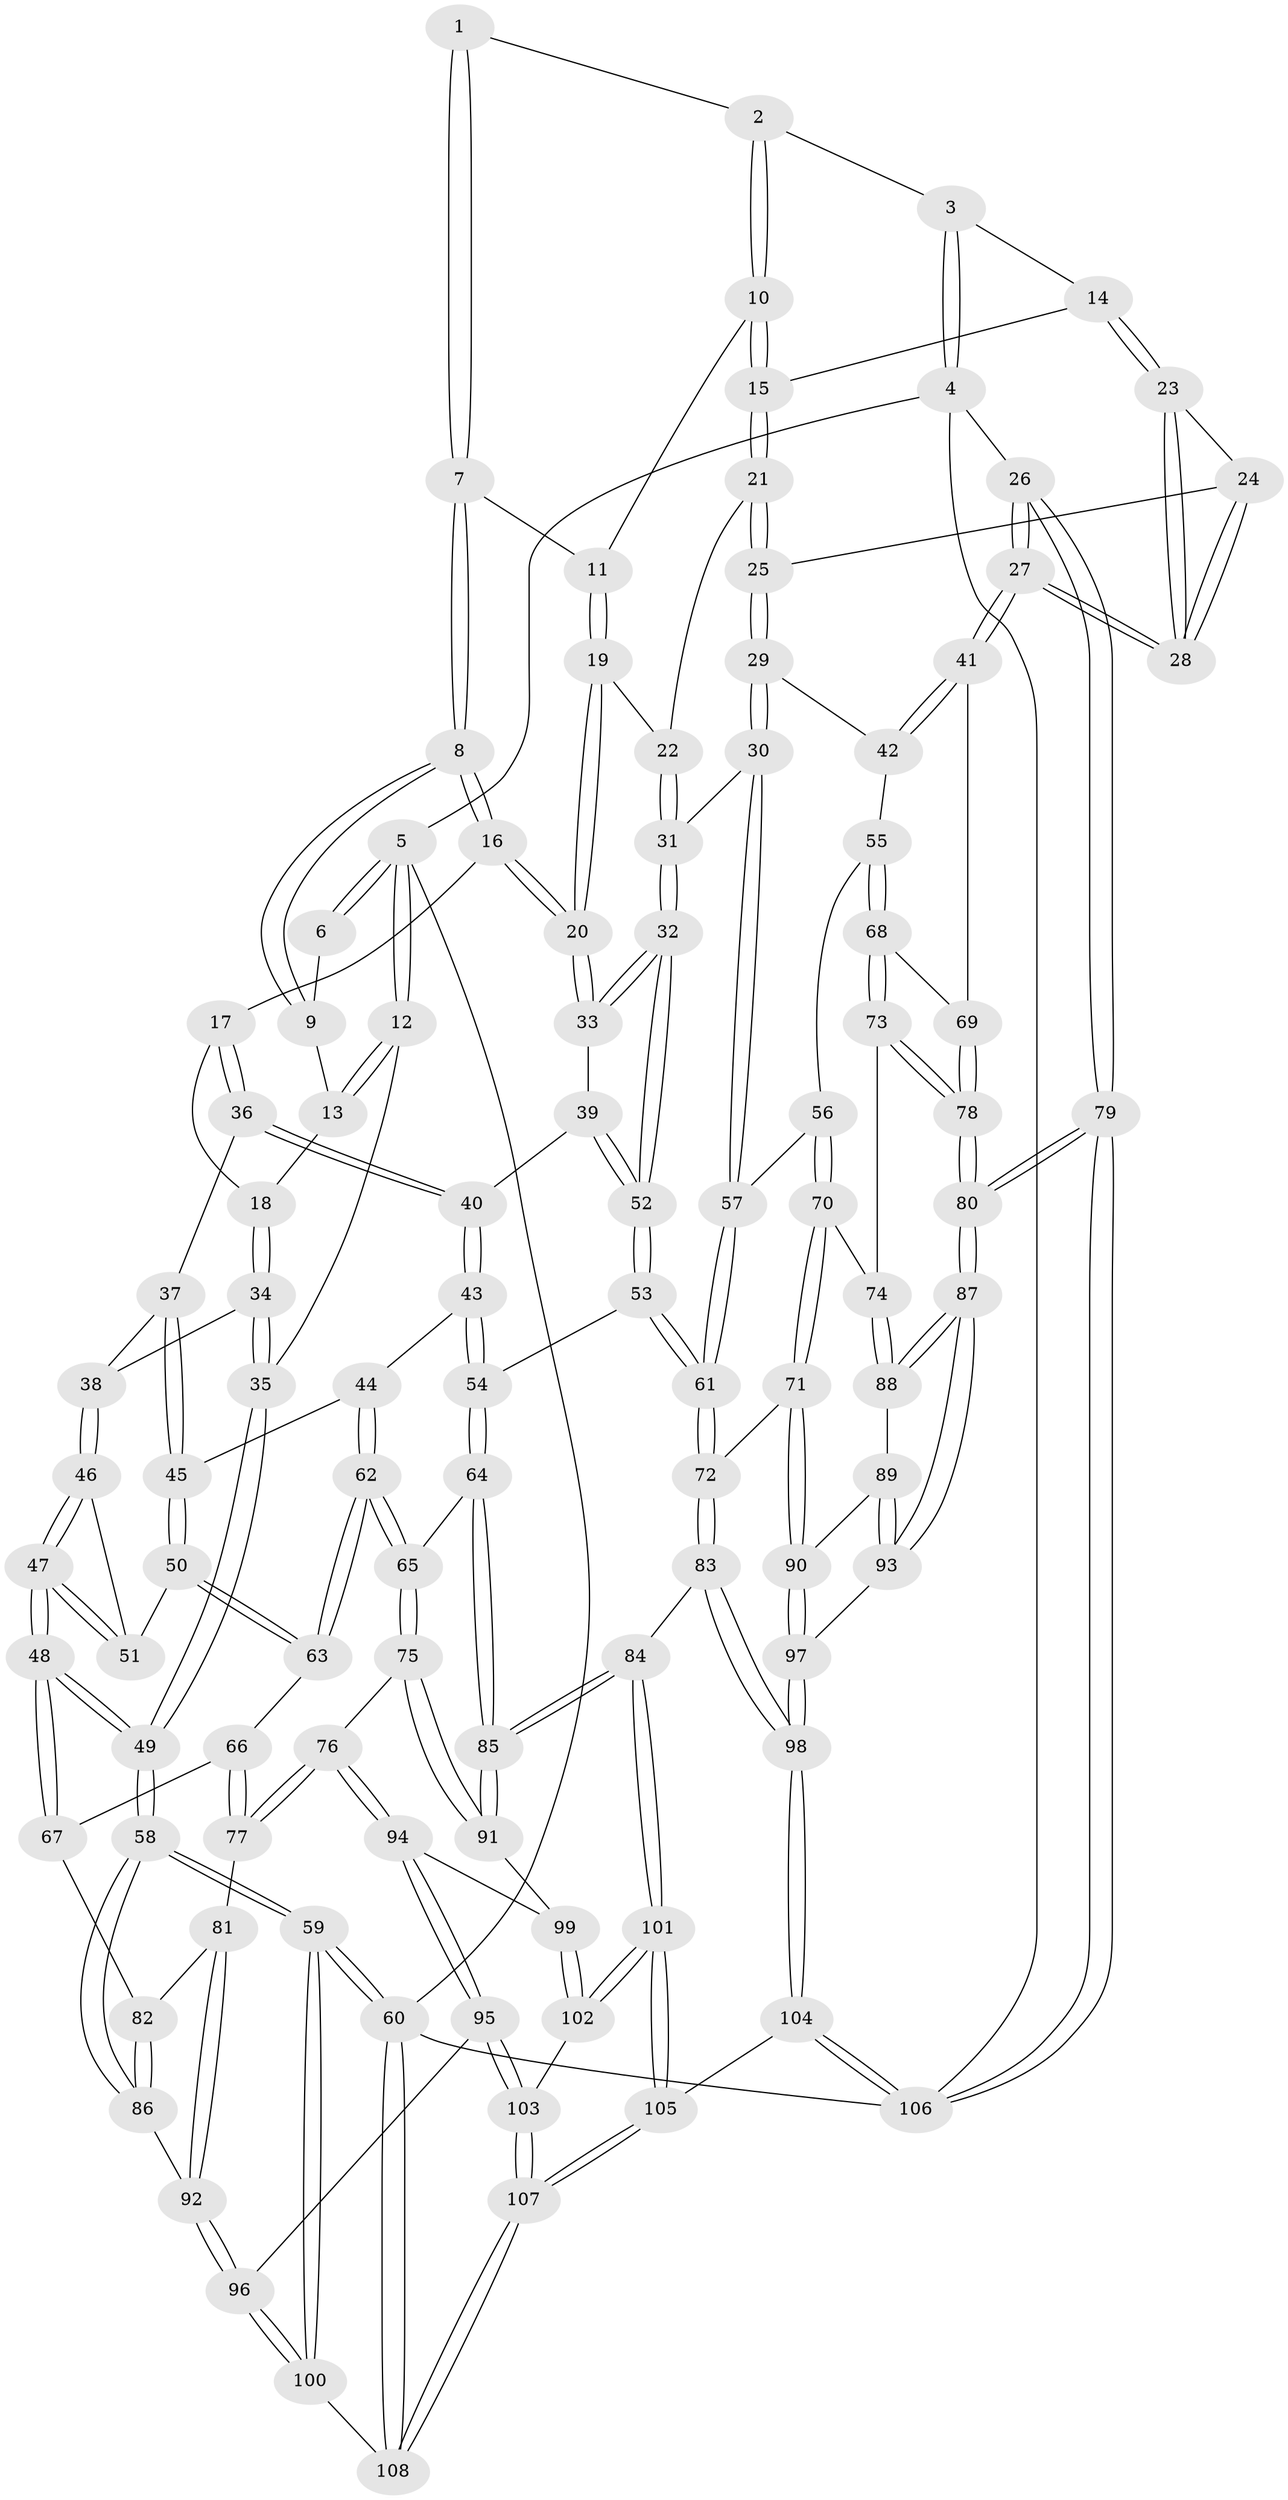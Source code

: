 // coarse degree distribution, {3: 0.12, 4: 0.29333333333333333, 5: 0.41333333333333333, 6: 0.17333333333333334}
// Generated by graph-tools (version 1.1) at 2025/52/02/27/25 19:52:39]
// undirected, 108 vertices, 267 edges
graph export_dot {
graph [start="1"]
  node [color=gray90,style=filled];
  1 [pos="+0.5017535147988712+0"];
  2 [pos="+0.664522733066708+0"];
  3 [pos="+1+0"];
  4 [pos="+1+0"];
  5 [pos="+0+0"];
  6 [pos="+0.2816774243296494+0"];
  7 [pos="+0.4999296204090511+0"];
  8 [pos="+0.3612056543192897+0.12075554798547415"];
  9 [pos="+0.2671811518799536+0.015700532557905763"];
  10 [pos="+0.6902244198523088+0.06127701583590034"];
  11 [pos="+0.5458551334415671+0.10422377210249475"];
  12 [pos="+0+0"];
  13 [pos="+0.1830328345379904+0.07942355156688198"];
  14 [pos="+0.8327263949848639+0.1299672093402838"];
  15 [pos="+0.7820300162040899+0.13264778846005523"];
  16 [pos="+0.38002016940193867+0.177026504547498"];
  17 [pos="+0.313738346645862+0.20969825017170968"];
  18 [pos="+0.19972877166307126+0.2035081435070357"];
  19 [pos="+0.524052348300619+0.1609616038999732"];
  20 [pos="+0.46325320442723417+0.206971196621216"];
  21 [pos="+0.6949358542303627+0.20881589631601843"];
  22 [pos="+0.6654306408483855+0.21231827483457158"];
  23 [pos="+0.897665894731546+0.223794804183547"];
  24 [pos="+0.7393822346031602+0.3123899474107521"];
  25 [pos="+0.7342143865742193+0.3147177610681113"];
  26 [pos="+1+0.38790124270637755"];
  27 [pos="+1+0.38908944869035245"];
  28 [pos="+1+0.38390240091330924"];
  29 [pos="+0.7106593610873464+0.3905237872080763"];
  30 [pos="+0.6254452203024783+0.4230234780297377"];
  31 [pos="+0.588821960861265+0.4184729026866371"];
  32 [pos="+0.5845488735755171+0.4189568787307823"];
  33 [pos="+0.47935413930092285+0.29303796429931467"];
  34 [pos="+0.13568773285796265+0.2502373126408497"];
  35 [pos="+0+0.07602678154674472"];
  36 [pos="+0.2860864942962512+0.3679420547348718"];
  37 [pos="+0.2337325709932464+0.37794549007164807"];
  38 [pos="+0.15731322831097785+0.35810489288286584"];
  39 [pos="+0.35090563340182745+0.39611542012003453"];
  40 [pos="+0.3427653015884227+0.4002397272192647"];
  41 [pos="+1+0.399797682444115"];
  42 [pos="+0.7379203265975596+0.3986394818853219"];
  43 [pos="+0.3429961269129508+0.40555055515733535"];
  44 [pos="+0.2992130338553388+0.5129778273623621"];
  45 [pos="+0.23827792583852195+0.4652059561990604"];
  46 [pos="+0.14707151726332066+0.37069195564242685"];
  47 [pos="+0+0.47584563335602104"];
  48 [pos="+0+0.48628020641574965"];
  49 [pos="+0+0.4759705939297263"];
  50 [pos="+0.16149457225848915+0.5138686675741605"];
  51 [pos="+0.16019072369626866+0.5123599512979629"];
  52 [pos="+0.5397806099984881+0.48226725203430265"];
  53 [pos="+0.5017178202216197+0.5545481572961813"];
  54 [pos="+0.4672627072493062+0.5679488373405227"];
  55 [pos="+0.802028094976812+0.5449134194741856"];
  56 [pos="+0.7475383755112218+0.5745706454317611"];
  57 [pos="+0.7029565612917609+0.5372994530849329"];
  58 [pos="+0+0.8491498653961747"];
  59 [pos="+0+1"];
  60 [pos="+0+1"];
  61 [pos="+0.581342600749344+0.6321109251670599"];
  62 [pos="+0.3082220345933682+0.5873377923564678"];
  63 [pos="+0.1749643483388407+0.5562577501294264"];
  64 [pos="+0.396102091551489+0.620333542689828"];
  65 [pos="+0.3267556654784911+0.6078572914866376"];
  66 [pos="+0.13911010455486594+0.6012247358725401"];
  67 [pos="+0+0.5782463055996608"];
  68 [pos="+0.9337107010369301+0.5236957090482395"];
  69 [pos="+0.9881894886596184+0.4793464000430659"];
  70 [pos="+0.7323529788756306+0.6600160080664685"];
  71 [pos="+0.6845737704627792+0.6969888955411303"];
  72 [pos="+0.6096176013438517+0.673907050761649"];
  73 [pos="+0.8857095140277965+0.6579660544537841"];
  74 [pos="+0.79983325478781+0.6814592924890491"];
  75 [pos="+0.22996345091347709+0.7148239897990122"];
  76 [pos="+0.18901866781897905+0.7336726612113617"];
  77 [pos="+0.149529544420199+0.7060435067053268"];
  78 [pos="+0.9638189636699573+0.8169713427383668"];
  79 [pos="+1+1"];
  80 [pos="+1+0.9184178731477987"];
  81 [pos="+0.10484044299631612+0.7105265775617104"];
  82 [pos="+0.03704302121036505+0.6602037832357986"];
  83 [pos="+0.48954499362027865+0.8175124236765179"];
  84 [pos="+0.4631595290504551+0.8090345182096527"];
  85 [pos="+0.4282633894220774+0.7771417323179994"];
  86 [pos="+0+0.781301809751675"];
  87 [pos="+0.9543184380577132+0.8953100216366349"];
  88 [pos="+0.8155895439494631+0.7352099279253731"];
  89 [pos="+0.7724081580220202+0.7700676451003328"];
  90 [pos="+0.6888039367126241+0.7230904579766263"];
  91 [pos="+0.34788539057196577+0.7979525911302723"];
  92 [pos="+0.02397021606431722+0.7807150785161038"];
  93 [pos="+0.8180371842089452+0.8551031232306681"];
  94 [pos="+0.1862634782235789+0.7925180530373992"];
  95 [pos="+0.16737263859260892+0.87152860031545"];
  96 [pos="+0.14167209589318383+0.884416812964311"];
  97 [pos="+0.6717033762862042+0.8552368258683224"];
  98 [pos="+0.5958407992568238+0.9311068797992422"];
  99 [pos="+0.32859425270859993+0.8164446818670507"];
  100 [pos="+0.13577356489586326+0.8917973439094714"];
  101 [pos="+0.3609844613152043+0.9453965526942132"];
  102 [pos="+0.277623082427887+0.9074204448083049"];
  103 [pos="+0.25216977044973043+0.9115553027113541"];
  104 [pos="+0.6077208099942742+1"];
  105 [pos="+0.4729223677207449+1"];
  106 [pos="+1+1"];
  107 [pos="+0.22637085034276153+1"];
  108 [pos="+0.17485785569172993+1"];
  1 -- 2;
  1 -- 7;
  1 -- 7;
  2 -- 3;
  2 -- 10;
  2 -- 10;
  3 -- 4;
  3 -- 4;
  3 -- 14;
  4 -- 5;
  4 -- 26;
  4 -- 106;
  5 -- 6;
  5 -- 6;
  5 -- 12;
  5 -- 12;
  5 -- 60;
  6 -- 9;
  7 -- 8;
  7 -- 8;
  7 -- 11;
  8 -- 9;
  8 -- 9;
  8 -- 16;
  8 -- 16;
  9 -- 13;
  10 -- 11;
  10 -- 15;
  10 -- 15;
  11 -- 19;
  11 -- 19;
  12 -- 13;
  12 -- 13;
  12 -- 35;
  13 -- 18;
  14 -- 15;
  14 -- 23;
  14 -- 23;
  15 -- 21;
  15 -- 21;
  16 -- 17;
  16 -- 20;
  16 -- 20;
  17 -- 18;
  17 -- 36;
  17 -- 36;
  18 -- 34;
  18 -- 34;
  19 -- 20;
  19 -- 20;
  19 -- 22;
  20 -- 33;
  20 -- 33;
  21 -- 22;
  21 -- 25;
  21 -- 25;
  22 -- 31;
  22 -- 31;
  23 -- 24;
  23 -- 28;
  23 -- 28;
  24 -- 25;
  24 -- 28;
  24 -- 28;
  25 -- 29;
  25 -- 29;
  26 -- 27;
  26 -- 27;
  26 -- 79;
  26 -- 79;
  27 -- 28;
  27 -- 28;
  27 -- 41;
  27 -- 41;
  29 -- 30;
  29 -- 30;
  29 -- 42;
  30 -- 31;
  30 -- 57;
  30 -- 57;
  31 -- 32;
  31 -- 32;
  32 -- 33;
  32 -- 33;
  32 -- 52;
  32 -- 52;
  33 -- 39;
  34 -- 35;
  34 -- 35;
  34 -- 38;
  35 -- 49;
  35 -- 49;
  36 -- 37;
  36 -- 40;
  36 -- 40;
  37 -- 38;
  37 -- 45;
  37 -- 45;
  38 -- 46;
  38 -- 46;
  39 -- 40;
  39 -- 52;
  39 -- 52;
  40 -- 43;
  40 -- 43;
  41 -- 42;
  41 -- 42;
  41 -- 69;
  42 -- 55;
  43 -- 44;
  43 -- 54;
  43 -- 54;
  44 -- 45;
  44 -- 62;
  44 -- 62;
  45 -- 50;
  45 -- 50;
  46 -- 47;
  46 -- 47;
  46 -- 51;
  47 -- 48;
  47 -- 48;
  47 -- 51;
  47 -- 51;
  48 -- 49;
  48 -- 49;
  48 -- 67;
  48 -- 67;
  49 -- 58;
  49 -- 58;
  50 -- 51;
  50 -- 63;
  50 -- 63;
  52 -- 53;
  52 -- 53;
  53 -- 54;
  53 -- 61;
  53 -- 61;
  54 -- 64;
  54 -- 64;
  55 -- 56;
  55 -- 68;
  55 -- 68;
  56 -- 57;
  56 -- 70;
  56 -- 70;
  57 -- 61;
  57 -- 61;
  58 -- 59;
  58 -- 59;
  58 -- 86;
  58 -- 86;
  59 -- 60;
  59 -- 60;
  59 -- 100;
  59 -- 100;
  60 -- 106;
  60 -- 108;
  60 -- 108;
  61 -- 72;
  61 -- 72;
  62 -- 63;
  62 -- 63;
  62 -- 65;
  62 -- 65;
  63 -- 66;
  64 -- 65;
  64 -- 85;
  64 -- 85;
  65 -- 75;
  65 -- 75;
  66 -- 67;
  66 -- 77;
  66 -- 77;
  67 -- 82;
  68 -- 69;
  68 -- 73;
  68 -- 73;
  69 -- 78;
  69 -- 78;
  70 -- 71;
  70 -- 71;
  70 -- 74;
  71 -- 72;
  71 -- 90;
  71 -- 90;
  72 -- 83;
  72 -- 83;
  73 -- 74;
  73 -- 78;
  73 -- 78;
  74 -- 88;
  74 -- 88;
  75 -- 76;
  75 -- 91;
  75 -- 91;
  76 -- 77;
  76 -- 77;
  76 -- 94;
  76 -- 94;
  77 -- 81;
  78 -- 80;
  78 -- 80;
  79 -- 80;
  79 -- 80;
  79 -- 106;
  79 -- 106;
  80 -- 87;
  80 -- 87;
  81 -- 82;
  81 -- 92;
  81 -- 92;
  82 -- 86;
  82 -- 86;
  83 -- 84;
  83 -- 98;
  83 -- 98;
  84 -- 85;
  84 -- 85;
  84 -- 101;
  84 -- 101;
  85 -- 91;
  85 -- 91;
  86 -- 92;
  87 -- 88;
  87 -- 88;
  87 -- 93;
  87 -- 93;
  88 -- 89;
  89 -- 90;
  89 -- 93;
  89 -- 93;
  90 -- 97;
  90 -- 97;
  91 -- 99;
  92 -- 96;
  92 -- 96;
  93 -- 97;
  94 -- 95;
  94 -- 95;
  94 -- 99;
  95 -- 96;
  95 -- 103;
  95 -- 103;
  96 -- 100;
  96 -- 100;
  97 -- 98;
  97 -- 98;
  98 -- 104;
  98 -- 104;
  99 -- 102;
  99 -- 102;
  100 -- 108;
  101 -- 102;
  101 -- 102;
  101 -- 105;
  101 -- 105;
  102 -- 103;
  103 -- 107;
  103 -- 107;
  104 -- 105;
  104 -- 106;
  104 -- 106;
  105 -- 107;
  105 -- 107;
  107 -- 108;
  107 -- 108;
}
